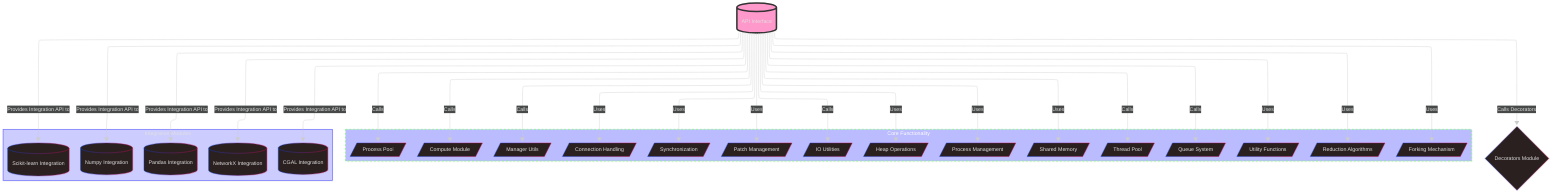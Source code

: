 ---
config:
  layout: elk
  theme: neo-dark
  look: neo
---
flowchart TD
    subgraph core["Core Functionality"]
        B[/"Compute Module"/]
        C[/IO Utilities/]
        D[/"Process Pool"/]
        E[/Thread Pool/]
        F[/Queue System/]
        G[/Manager Utils/]
        H[/Synchronization/]
        I[/Shared Memory/]
        J[/Reduction Algorithms/]
        K[/Heap Operations/]
        L[/Forking Mechanism/]
        M[/Connection Handling/]
        N[/Patch Management/]
        O[/Utility Functions/]
        P[/Process Management/]
    end
    
    subgraph integration["Integration Modules"]
        R[(Numpy Integration)]
        S[(Pandas Integration)]
        T[(Scikit-learn Integration)]
        U[(NetworkX Integration)]
        V[(CGAL Integration)]
    end
    
    A[(API Interface)] -->|Calls| B & C & D & E & F & G
    A -->|Uses| H & I & J & K & L & M & N & O & P
    A -->|Calls Decorators| Q{Decorators Module}
    A -->|Provides Integration API to| R & S & T & U & V
    
    style A fill:#f9c,stroke:#333,stroke-width:4px
    style core fill:#bbf,stroke:#7f7,stroke-width:2px,color:#fff,stroke-dasharray:5 5
    style integration fill:#ccf,stroke:#77f,stroke-width:2px